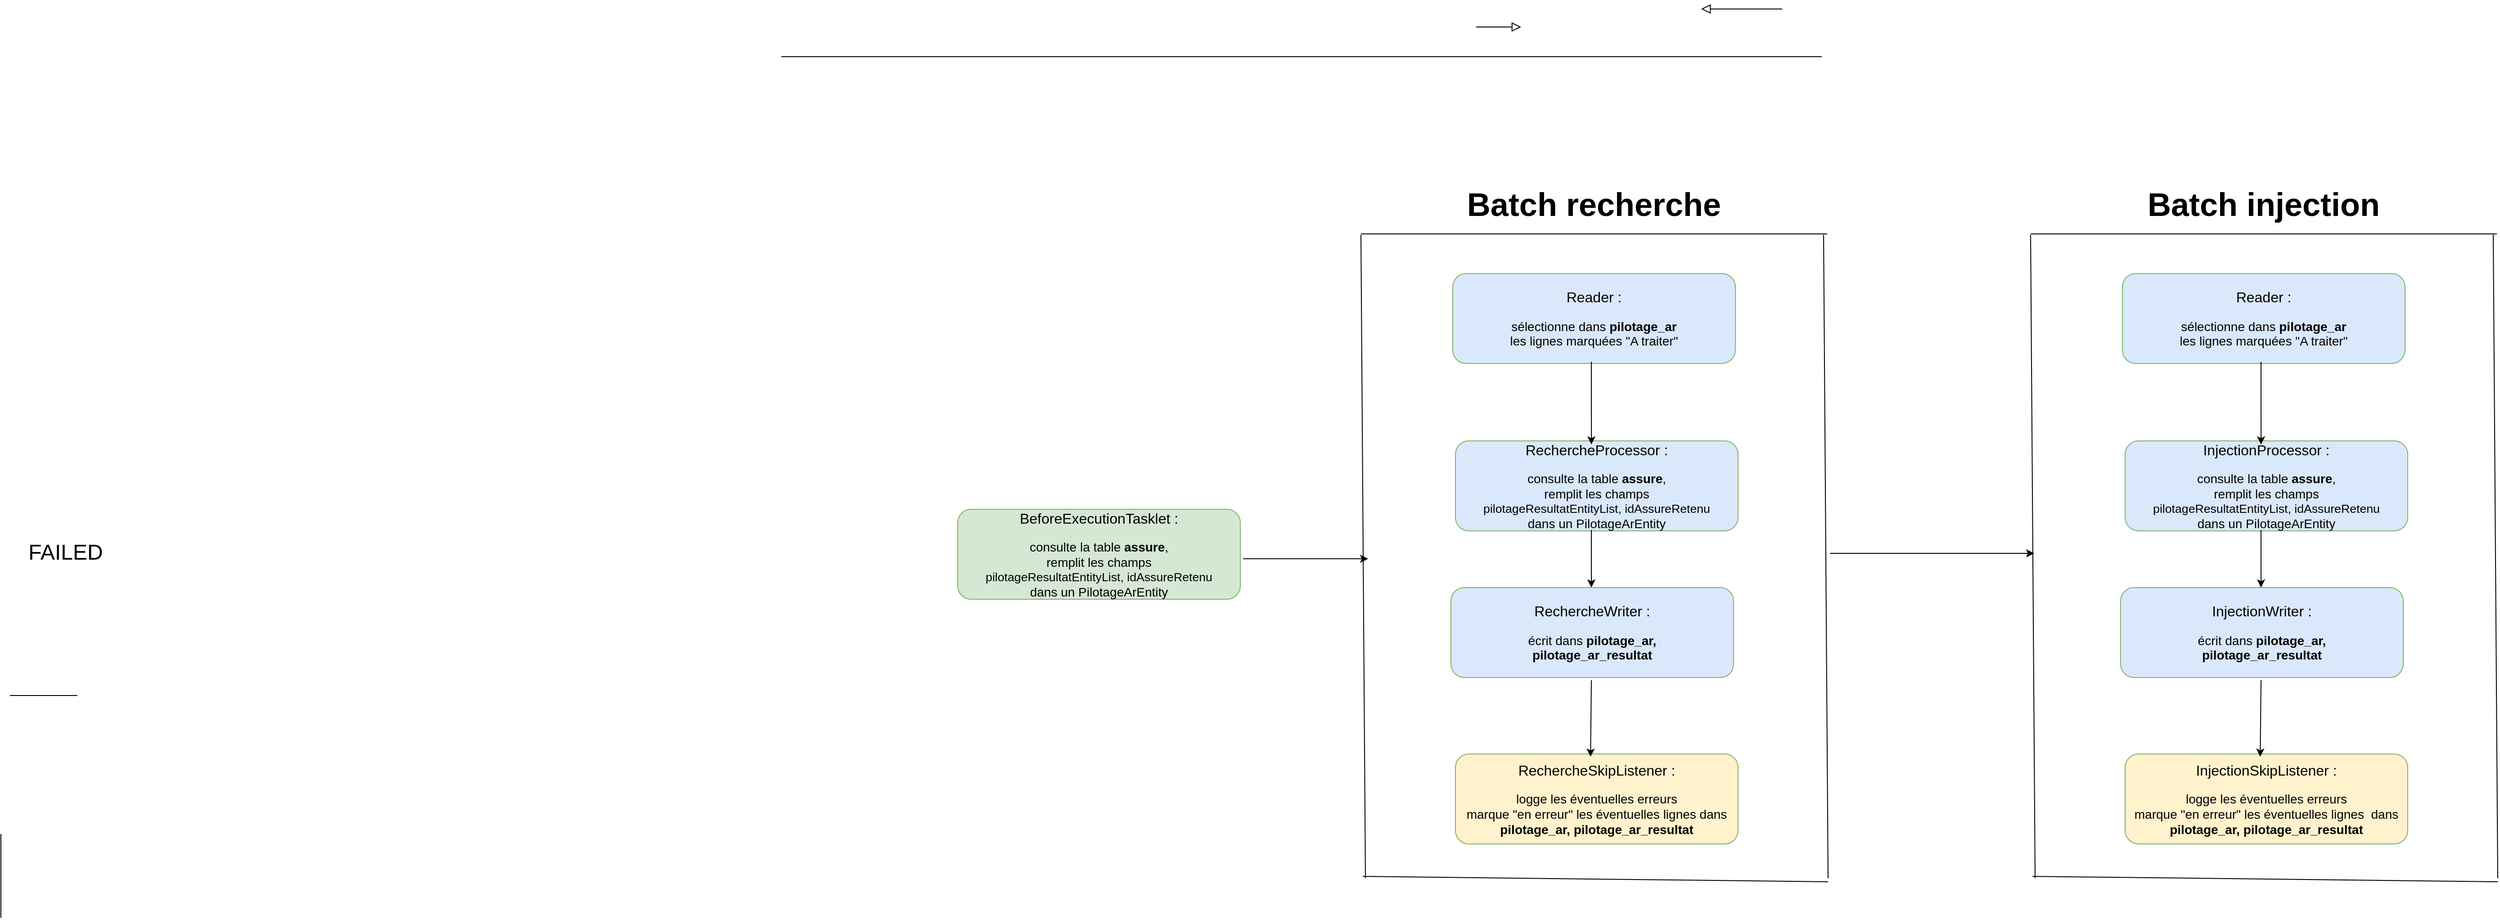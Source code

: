 <mxfile version="24.0.6" type="github">
  <diagram id="C5RBs43oDa-KdzZeNtuy" name="Page-1">
    <mxGraphModel dx="2920" dy="400" grid="0" gridSize="10" guides="1" tooltips="1" connect="1" arrows="1" fold="1" page="0" pageScale="1" pageWidth="827" pageHeight="1169" math="0" shadow="0">
      <root>
        <mxCell id="WIyWlLk6GJQsqaUBKTNV-0" />
        <mxCell id="WIyWlLk6GJQsqaUBKTNV-1" parent="WIyWlLk6GJQsqaUBKTNV-0" />
        <mxCell id="Z0-859JoU0TvKjbYaFMb-68" value="" style="edgeStyle=orthogonalEdgeStyle;rounded=1;html=1;jettySize=auto;orthogonalLoop=1;fontSize=11;endArrow=block;endFill=0;endSize=8;strokeWidth=1;shadow=0;labelBackgroundColor=none;" parent="WIyWlLk6GJQsqaUBKTNV-1" edge="1">
          <mxGeometry y="10" relative="1" as="geometry">
            <mxPoint as="offset" />
            <mxPoint x="1060" y="790" as="sourcePoint" />
            <mxPoint x="970" y="790" as="targetPoint" />
          </mxGeometry>
        </mxCell>
        <mxCell id="Z0-859JoU0TvKjbYaFMb-75" value="" style="edgeStyle=orthogonalEdgeStyle;rounded=1;html=1;jettySize=auto;orthogonalLoop=1;fontSize=11;endArrow=block;endFill=0;endSize=8;strokeWidth=1;shadow=0;labelBackgroundColor=none;" parent="WIyWlLk6GJQsqaUBKTNV-1" edge="1">
          <mxGeometry y="10" relative="1" as="geometry">
            <mxPoint as="offset" />
            <mxPoint x="720" y="810" as="sourcePoint" />
            <mxPoint x="770" y="810" as="targetPoint" />
          </mxGeometry>
        </mxCell>
        <mxCell id="BBlxG4BEJUb8OcIbpDqR-0" value="" style="endArrow=none;html=1;rounded=0;" parent="WIyWlLk6GJQsqaUBKTNV-1" edge="1">
          <mxGeometry width="50" height="50" relative="1" as="geometry">
            <mxPoint x="-52" y="843" as="sourcePoint" />
            <mxPoint x="1104" y="843" as="targetPoint" />
          </mxGeometry>
        </mxCell>
        <mxCell id="0iMnUcxqCF86Wchd9Drz-1" value="&lt;div&gt;&lt;font style=&quot;font-size: 16px;&quot;&gt;Reader :&lt;/font&gt;&lt;/div&gt; &lt;div&gt;&lt;br&gt;&lt;/div&gt;&lt;div&gt;&lt;font style=&quot;font-size: 14px;&quot;&gt;sélectionne dans &lt;b&gt;pilotage_ar&lt;/b&gt;&lt;/font&gt;&lt;/div&gt;&lt;div&gt;&lt;font style=&quot;font-size: 14px;&quot;&gt;les lignes marquées &quot;A traiter&quot;&lt;br&gt;&lt;/font&gt;&lt;/div&gt;" style="rounded=1;whiteSpace=wrap;html=1;fontSize=12;glass=0;strokeWidth=1;shadow=0;fillColor=#dae8fc;strokeColor=#82b366;" parent="WIyWlLk6GJQsqaUBKTNV-1" vertex="1">
          <mxGeometry x="694" y="1084" width="314" height="100" as="geometry" />
        </mxCell>
        <mxCell id="0iMnUcxqCF86Wchd9Drz-2" value="&lt;div&gt;&lt;font style=&quot;font-size: 16px;&quot;&gt;RechercheProcessor :&lt;/font&gt;&lt;/div&gt; &lt;div&gt;&lt;br&gt;&lt;/div&gt;&lt;div&gt;&lt;font style=&quot;font-size: 14px;&quot;&gt;consulte la table &lt;b&gt;assure&lt;/b&gt;,&lt;/font&gt;&lt;/div&gt;&lt;div&gt;&lt;font style=&quot;font-size: 14px;&quot;&gt;remplit les champs &lt;br&gt;&lt;/font&gt;&lt;/div&gt;&lt;div&gt;&lt;span style=&quot;font-size:10.0pt;mso-bidi-font-size:11.0pt;&lt;br/&gt;line-height:115%;font-family:&amp;quot;Arial&amp;quot;,sans-serif;mso-fareast-font-family:Calibri;&lt;br/&gt;mso-bidi-font-family:Calibri;mso-ansi-language:FR;mso-fareast-language:EN-US;&lt;br/&gt;mso-bidi-language:AR-SA&quot;&gt;pilotageResultatEntityList, idAssureRetenu&lt;/span&gt;&lt;/div&gt;&lt;div&gt;&lt;font style=&quot;font-size: 14px;&quot;&gt;&lt;span style=&quot;font-family: &amp;quot;Arial&amp;quot;, sans-serif;&quot;&gt;dan&lt;/span&gt;&lt;span style=&quot;font-family: &amp;quot;Arial&amp;quot;, sans-serif;&quot;&gt;s un PilotageArEntity&lt;br&gt;&lt;/span&gt;&lt;/font&gt;&lt;/div&gt;" style="rounded=1;whiteSpace=wrap;html=1;fontSize=12;glass=0;strokeWidth=1;shadow=0;fillColor=#dae8fc;strokeColor=#82b366;" parent="WIyWlLk6GJQsqaUBKTNV-1" vertex="1">
          <mxGeometry x="697" y="1270" width="314" height="100" as="geometry" />
        </mxCell>
        <mxCell id="0iMnUcxqCF86Wchd9Drz-3" value="&lt;div&gt;&lt;font style=&quot;font-size: 16px;&quot;&gt;RechercheWriter :&lt;/font&gt;&lt;/div&gt; &lt;div&gt;&lt;br&gt;&lt;/div&gt;&lt;div&gt;&lt;font style=&quot;font-size: 14px;&quot;&gt;écrit dans &lt;b&gt;pilotage_ar,&lt;/b&gt;&lt;/font&gt;&lt;/div&gt;&lt;div&gt;&lt;b&gt;&lt;font style=&quot;font-size: 14px;&quot;&gt;pilotage_ar_resultat&lt;br&gt;&lt;/font&gt;&lt;/b&gt;&lt;/div&gt;" style="rounded=1;whiteSpace=wrap;html=1;fontSize=12;glass=0;strokeWidth=1;shadow=0;fillColor=#dae8fc;strokeColor=#82b366;" parent="WIyWlLk6GJQsqaUBKTNV-1" vertex="1">
          <mxGeometry x="692" y="1433" width="314" height="100" as="geometry" />
        </mxCell>
        <mxCell id="0iMnUcxqCF86Wchd9Drz-4" value="&lt;div&gt;&lt;font style=&quot;font-size: 16px;&quot;&gt;RechercheSkipListener :&lt;/font&gt;&lt;/div&gt; &lt;div&gt;&lt;br&gt;&lt;/div&gt;&lt;div&gt;&lt;font style=&quot;font-size: 14px;&quot;&gt;logge les éventuelles erreurs&lt;/font&gt;&lt;/div&gt;&lt;div&gt;&lt;font style=&quot;font-size: 14px;&quot;&gt;marque &quot;en erreur&quot; les éventuelles lignes dans&lt;/font&gt;&lt;/div&gt;&lt;div&gt;&lt;font style=&quot;font-size: 14px;&quot;&gt;&lt;b&gt;pilotage_ar, &lt;/b&gt;&lt;/font&gt;&lt;b&gt;&lt;font style=&quot;font-size: 14px;&quot;&gt;pilotage_ar_resultat&lt;/font&gt;&lt;/b&gt;&lt;/div&gt;" style="rounded=1;whiteSpace=wrap;html=1;fontSize=12;glass=0;strokeWidth=1;shadow=0;fillColor=#fff2cc;strokeColor=#82b366;" parent="WIyWlLk6GJQsqaUBKTNV-1" vertex="1">
          <mxGeometry x="697" y="1618" width="314" height="100" as="geometry" />
        </mxCell>
        <mxCell id="0iMnUcxqCF86Wchd9Drz-18" value="" style="endArrow=none;html=1;rounded=0;" parent="WIyWlLk6GJQsqaUBKTNV-1" edge="1">
          <mxGeometry width="50" height="50" relative="1" as="geometry">
            <mxPoint x="-909" y="1553" as="sourcePoint" />
            <mxPoint x="-834" y="1553" as="targetPoint" />
          </mxGeometry>
        </mxCell>
        <mxCell id="0iMnUcxqCF86Wchd9Drz-19" value="" style="endArrow=none;html=1;rounded=0;" parent="WIyWlLk6GJQsqaUBKTNV-1" edge="1">
          <mxGeometry width="50" height="50" relative="1" as="geometry">
            <mxPoint x="592" y="1040" as="sourcePoint" />
            <mxPoint x="1110" y="1040" as="targetPoint" />
          </mxGeometry>
        </mxCell>
        <mxCell id="0iMnUcxqCF86Wchd9Drz-20" value="" style="endArrow=none;html=1;rounded=0;" parent="WIyWlLk6GJQsqaUBKTNV-1" edge="1">
          <mxGeometry width="50" height="50" relative="1" as="geometry">
            <mxPoint x="594" y="1754" as="sourcePoint" />
            <mxPoint x="1111" y="1760" as="targetPoint" />
          </mxGeometry>
        </mxCell>
        <mxCell id="0iMnUcxqCF86Wchd9Drz-21" value="" style="endArrow=none;html=1;rounded=0;" parent="WIyWlLk6GJQsqaUBKTNV-1" edge="1">
          <mxGeometry width="50" height="50" relative="1" as="geometry">
            <mxPoint x="-919" y="1707" as="sourcePoint" />
            <mxPoint x="-919" y="1800" as="targetPoint" />
          </mxGeometry>
        </mxCell>
        <mxCell id="0iMnUcxqCF86Wchd9Drz-22" value="" style="endArrow=none;html=1;rounded=0;" parent="WIyWlLk6GJQsqaUBKTNV-1" edge="1">
          <mxGeometry width="50" height="50" relative="1" as="geometry">
            <mxPoint x="1106" y="1041" as="sourcePoint" />
            <mxPoint x="1111" y="1756" as="targetPoint" />
          </mxGeometry>
        </mxCell>
        <mxCell id="0iMnUcxqCF86Wchd9Drz-34" value="&lt;div&gt;&lt;font style=&quot;font-size: 36px;&quot;&gt;&lt;b&gt;Batch recherche&lt;br&gt;&lt;/b&gt;&lt;/font&gt;&lt;/div&gt;&lt;div&gt;&lt;font size=&quot;3&quot;&gt;&lt;b&gt;&lt;br&gt;&lt;/b&gt;&lt;/font&gt;&lt;/div&gt;" style="text;html=1;align=center;verticalAlign=middle;whiteSpace=wrap;rounded=0;" parent="WIyWlLk6GJQsqaUBKTNV-1" vertex="1">
          <mxGeometry x="617" y="978" width="468" height="78" as="geometry" />
        </mxCell>
        <mxCell id="0iMnUcxqCF86Wchd9Drz-42" value="" style="endArrow=classic;html=1;rounded=0;entryX=0.481;entryY=0.04;entryDx=0;entryDy=0;entryPerimeter=0;" parent="WIyWlLk6GJQsqaUBKTNV-1" target="0iMnUcxqCF86Wchd9Drz-2" edge="1">
          <mxGeometry width="50" height="50" relative="1" as="geometry">
            <mxPoint x="848" y="1182" as="sourcePoint" />
            <mxPoint x="848" y="1246" as="targetPoint" />
          </mxGeometry>
        </mxCell>
        <mxCell id="0iMnUcxqCF86Wchd9Drz-43" value="" style="endArrow=classic;html=1;rounded=0;" parent="WIyWlLk6GJQsqaUBKTNV-1" edge="1">
          <mxGeometry width="50" height="50" relative="1" as="geometry">
            <mxPoint x="848" y="1369" as="sourcePoint" />
            <mxPoint x="848" y="1433" as="targetPoint" />
          </mxGeometry>
        </mxCell>
        <mxCell id="0iMnUcxqCF86Wchd9Drz-44" value="" style="endArrow=classic;html=1;rounded=0;entryX=0.478;entryY=0.03;entryDx=0;entryDy=0;entryPerimeter=0;" parent="WIyWlLk6GJQsqaUBKTNV-1" target="0iMnUcxqCF86Wchd9Drz-4" edge="1">
          <mxGeometry width="50" height="50" relative="1" as="geometry">
            <mxPoint x="848" y="1536" as="sourcePoint" />
            <mxPoint x="848" y="1600" as="targetPoint" />
          </mxGeometry>
        </mxCell>
        <mxCell id="0iMnUcxqCF86Wchd9Drz-53" value="&lt;font style=&quot;font-size: 24px;&quot;&gt;FAILED&lt;/font&gt;" style="text;html=1;align=center;verticalAlign=middle;whiteSpace=wrap;rounded=0;" parent="WIyWlLk6GJQsqaUBKTNV-1" vertex="1">
          <mxGeometry x="-912" y="1364" width="130" height="60" as="geometry" />
        </mxCell>
        <mxCell id="5EcCI7HD8SH_t5lJPGSU-0" value="" style="endArrow=none;html=1;rounded=0;" edge="1" parent="WIyWlLk6GJQsqaUBKTNV-1">
          <mxGeometry width="50" height="50" relative="1" as="geometry">
            <mxPoint x="592" y="1041" as="sourcePoint" />
            <mxPoint x="597" y="1756" as="targetPoint" />
          </mxGeometry>
        </mxCell>
        <mxCell id="5EcCI7HD8SH_t5lJPGSU-1" value="&lt;div&gt;&lt;font style=&quot;font-size: 16px;&quot;&gt;Reader :&lt;/font&gt;&lt;/div&gt; &lt;div&gt;&lt;br&gt;&lt;/div&gt;&lt;div&gt;&lt;font style=&quot;font-size: 14px;&quot;&gt;sélectionne dans &lt;b&gt;pilotage_ar&lt;/b&gt;&lt;/font&gt;&lt;/div&gt;&lt;div&gt;&lt;font style=&quot;font-size: 14px;&quot;&gt;les lignes marquées &quot;A traiter&quot;&lt;br&gt;&lt;/font&gt;&lt;/div&gt;" style="rounded=1;whiteSpace=wrap;html=1;fontSize=12;glass=0;strokeWidth=1;shadow=0;fillColor=#dae8fc;strokeColor=#82b366;" vertex="1" parent="WIyWlLk6GJQsqaUBKTNV-1">
          <mxGeometry x="1438" y="1084" width="314" height="100" as="geometry" />
        </mxCell>
        <mxCell id="5EcCI7HD8SH_t5lJPGSU-2" value="&lt;div&gt;&lt;font style=&quot;font-size: 16px;&quot;&gt;InjectionProcessor :&lt;/font&gt;&lt;/div&gt; &lt;div&gt;&lt;br&gt;&lt;/div&gt;&lt;div&gt;&lt;font style=&quot;font-size: 14px;&quot;&gt;consulte la table &lt;b&gt;assure&lt;/b&gt;,&lt;/font&gt;&lt;/div&gt;&lt;div&gt;&lt;font style=&quot;font-size: 14px;&quot;&gt;remplit les champs &lt;br&gt;&lt;/font&gt;&lt;/div&gt;&lt;div&gt;&lt;span style=&quot;font-size:10.0pt;mso-bidi-font-size:11.0pt;&lt;br/&gt;line-height:115%;font-family:&amp;quot;Arial&amp;quot;,sans-serif;mso-fareast-font-family:Calibri;&lt;br/&gt;mso-bidi-font-family:Calibri;mso-ansi-language:FR;mso-fareast-language:EN-US;&lt;br/&gt;mso-bidi-language:AR-SA&quot;&gt;pilotageResultatEntityList, idAssureRetenu&lt;/span&gt;&lt;/div&gt;&lt;div&gt;&lt;font style=&quot;font-size: 14px;&quot;&gt;&lt;span style=&quot;font-family: &amp;quot;Arial&amp;quot;, sans-serif;&quot;&gt;dan&lt;/span&gt;&lt;span style=&quot;font-family: &amp;quot;Arial&amp;quot;, sans-serif;&quot;&gt;s un PilotageArEntity&lt;br&gt;&lt;/span&gt;&lt;/font&gt;&lt;/div&gt;" style="rounded=1;whiteSpace=wrap;html=1;fontSize=12;glass=0;strokeWidth=1;shadow=0;fillColor=#dae8fc;strokeColor=#82b366;" vertex="1" parent="WIyWlLk6GJQsqaUBKTNV-1">
          <mxGeometry x="1441" y="1270" width="314" height="100" as="geometry" />
        </mxCell>
        <mxCell id="5EcCI7HD8SH_t5lJPGSU-3" value="&lt;div&gt;&lt;font style=&quot;font-size: 16px;&quot;&gt;InjectionWriter :&lt;/font&gt;&lt;/div&gt; &lt;div&gt;&lt;br&gt;&lt;/div&gt;&lt;div&gt;&lt;font style=&quot;font-size: 14px;&quot;&gt;écrit dans &lt;b&gt;pilotage_ar,&lt;/b&gt;&lt;/font&gt;&lt;/div&gt;&lt;div&gt;&lt;b&gt;&lt;font style=&quot;font-size: 14px;&quot;&gt;pilotage_ar_resultat&lt;br&gt;&lt;/font&gt;&lt;/b&gt;&lt;/div&gt;" style="rounded=1;whiteSpace=wrap;html=1;fontSize=12;glass=0;strokeWidth=1;shadow=0;fillColor=#dae8fc;strokeColor=#82b366;" vertex="1" parent="WIyWlLk6GJQsqaUBKTNV-1">
          <mxGeometry x="1436" y="1433" width="314" height="100" as="geometry" />
        </mxCell>
        <mxCell id="5EcCI7HD8SH_t5lJPGSU-4" value="&lt;div&gt;&lt;font style=&quot;font-size: 16px;&quot;&gt;InjectionSkipListener :&lt;/font&gt;&lt;/div&gt; &lt;div&gt;&lt;br&gt;&lt;/div&gt;&lt;div&gt;&lt;font style=&quot;font-size: 14px;&quot;&gt;logge les éventuelles erreurs&lt;/font&gt;&lt;/div&gt;&lt;div&gt;&lt;font style=&quot;font-size: 14px;&quot;&gt;marque &quot;en erreur&quot; les éventuelles lignes&amp;nbsp; dans&lt;/font&gt;&lt;/div&gt;&lt;div&gt;&lt;font style=&quot;font-size: 14px;&quot;&gt;&lt;b&gt;pilotage_ar, &lt;/b&gt;&lt;/font&gt;&lt;b&gt;&lt;font style=&quot;font-size: 14px;&quot;&gt;pilotage_ar_resultat&lt;/font&gt;&lt;/b&gt;&lt;/div&gt;" style="rounded=1;whiteSpace=wrap;html=1;fontSize=12;glass=0;strokeWidth=1;shadow=0;fillColor=#fff2cc;strokeColor=#82b366;" vertex="1" parent="WIyWlLk6GJQsqaUBKTNV-1">
          <mxGeometry x="1441" y="1618" width="314" height="100" as="geometry" />
        </mxCell>
        <mxCell id="5EcCI7HD8SH_t5lJPGSU-5" value="" style="endArrow=none;html=1;rounded=0;" edge="1" parent="WIyWlLk6GJQsqaUBKTNV-1">
          <mxGeometry width="50" height="50" relative="1" as="geometry">
            <mxPoint x="1336" y="1040" as="sourcePoint" />
            <mxPoint x="1854" y="1040" as="targetPoint" />
          </mxGeometry>
        </mxCell>
        <mxCell id="5EcCI7HD8SH_t5lJPGSU-6" value="" style="endArrow=none;html=1;rounded=0;" edge="1" parent="WIyWlLk6GJQsqaUBKTNV-1">
          <mxGeometry width="50" height="50" relative="1" as="geometry">
            <mxPoint x="1338" y="1754" as="sourcePoint" />
            <mxPoint x="1855" y="1760" as="targetPoint" />
          </mxGeometry>
        </mxCell>
        <mxCell id="5EcCI7HD8SH_t5lJPGSU-7" value="" style="endArrow=none;html=1;rounded=0;" edge="1" parent="WIyWlLk6GJQsqaUBKTNV-1">
          <mxGeometry width="50" height="50" relative="1" as="geometry">
            <mxPoint x="1850" y="1041" as="sourcePoint" />
            <mxPoint x="1855" y="1756" as="targetPoint" />
          </mxGeometry>
        </mxCell>
        <mxCell id="5EcCI7HD8SH_t5lJPGSU-8" value="&lt;div&gt;&lt;font style=&quot;font-size: 36px;&quot;&gt;&lt;b&gt;Batch injection&lt;br&gt;&lt;/b&gt;&lt;/font&gt;&lt;/div&gt;&lt;div&gt;&lt;font size=&quot;3&quot;&gt;&lt;b&gt;&lt;br&gt;&lt;/b&gt;&lt;/font&gt;&lt;/div&gt;" style="text;html=1;align=center;verticalAlign=middle;whiteSpace=wrap;rounded=0;" vertex="1" parent="WIyWlLk6GJQsqaUBKTNV-1">
          <mxGeometry x="1361" y="978" width="468" height="78" as="geometry" />
        </mxCell>
        <mxCell id="5EcCI7HD8SH_t5lJPGSU-9" value="" style="endArrow=classic;html=1;rounded=0;entryX=0.481;entryY=0.04;entryDx=0;entryDy=0;entryPerimeter=0;" edge="1" parent="WIyWlLk6GJQsqaUBKTNV-1" target="5EcCI7HD8SH_t5lJPGSU-2">
          <mxGeometry width="50" height="50" relative="1" as="geometry">
            <mxPoint x="1592" y="1182" as="sourcePoint" />
            <mxPoint x="1592" y="1246" as="targetPoint" />
          </mxGeometry>
        </mxCell>
        <mxCell id="5EcCI7HD8SH_t5lJPGSU-10" value="" style="endArrow=classic;html=1;rounded=0;" edge="1" parent="WIyWlLk6GJQsqaUBKTNV-1">
          <mxGeometry width="50" height="50" relative="1" as="geometry">
            <mxPoint x="1592" y="1369" as="sourcePoint" />
            <mxPoint x="1592" y="1433" as="targetPoint" />
          </mxGeometry>
        </mxCell>
        <mxCell id="5EcCI7HD8SH_t5lJPGSU-11" value="" style="endArrow=classic;html=1;rounded=0;entryX=0.478;entryY=0.03;entryDx=0;entryDy=0;entryPerimeter=0;" edge="1" parent="WIyWlLk6GJQsqaUBKTNV-1" target="5EcCI7HD8SH_t5lJPGSU-4">
          <mxGeometry width="50" height="50" relative="1" as="geometry">
            <mxPoint x="1592" y="1536" as="sourcePoint" />
            <mxPoint x="1592" y="1600" as="targetPoint" />
          </mxGeometry>
        </mxCell>
        <mxCell id="5EcCI7HD8SH_t5lJPGSU-12" value="" style="endArrow=none;html=1;rounded=0;" edge="1" parent="WIyWlLk6GJQsqaUBKTNV-1">
          <mxGeometry width="50" height="50" relative="1" as="geometry">
            <mxPoint x="1336" y="1041" as="sourcePoint" />
            <mxPoint x="1341" y="1756" as="targetPoint" />
          </mxGeometry>
        </mxCell>
        <mxCell id="5EcCI7HD8SH_t5lJPGSU-13" value="&lt;div&gt;&lt;font style=&quot;font-size: 16px;&quot;&gt;BeforeExecutionTasklet :&lt;/font&gt;&lt;/div&gt; &lt;div&gt;&lt;br&gt;&lt;/div&gt;&lt;div&gt;&lt;font style=&quot;font-size: 14px;&quot;&gt;consulte la table &lt;b&gt;assure&lt;/b&gt;,&lt;/font&gt;&lt;/div&gt;&lt;div&gt;&lt;font style=&quot;font-size: 14px;&quot;&gt;remplit les champs &lt;br&gt;&lt;/font&gt;&lt;/div&gt;&lt;div&gt;&lt;span style=&quot;font-size:10.0pt;mso-bidi-font-size:11.0pt;&lt;br/&gt;line-height:115%;font-family:&amp;quot;Arial&amp;quot;,sans-serif;mso-fareast-font-family:Calibri;&lt;br/&gt;mso-bidi-font-family:Calibri;mso-ansi-language:FR;mso-fareast-language:EN-US;&lt;br/&gt;mso-bidi-language:AR-SA&quot;&gt;pilotageResultatEntityList, idAssureRetenu&lt;/span&gt;&lt;/div&gt;&lt;div&gt;&lt;font style=&quot;font-size: 14px;&quot;&gt;&lt;span style=&quot;font-family: &amp;quot;Arial&amp;quot;, sans-serif;&quot;&gt;dan&lt;/span&gt;&lt;span style=&quot;font-family: &amp;quot;Arial&amp;quot;, sans-serif;&quot;&gt;s un PilotageArEntity&lt;br&gt;&lt;/span&gt;&lt;/font&gt;&lt;/div&gt;" style="rounded=1;whiteSpace=wrap;html=1;fontSize=12;glass=0;strokeWidth=1;shadow=0;fillColor=#d5e8d4;strokeColor=#82b366;" vertex="1" parent="WIyWlLk6GJQsqaUBKTNV-1">
          <mxGeometry x="144" y="1346" width="314" height="100" as="geometry" />
        </mxCell>
        <mxCell id="5EcCI7HD8SH_t5lJPGSU-14" value="" style="endArrow=classic;html=1;rounded=0;" edge="1" parent="WIyWlLk6GJQsqaUBKTNV-1">
          <mxGeometry width="50" height="50" relative="1" as="geometry">
            <mxPoint x="461" y="1401" as="sourcePoint" />
            <mxPoint x="600" y="1401" as="targetPoint" />
          </mxGeometry>
        </mxCell>
        <mxCell id="5EcCI7HD8SH_t5lJPGSU-15" value="" style="endArrow=classic;html=1;rounded=0;" edge="1" parent="WIyWlLk6GJQsqaUBKTNV-1">
          <mxGeometry width="50" height="50" relative="1" as="geometry">
            <mxPoint x="1113" y="1395" as="sourcePoint" />
            <mxPoint x="1340" y="1395" as="targetPoint" />
          </mxGeometry>
        </mxCell>
      </root>
    </mxGraphModel>
  </diagram>
</mxfile>
